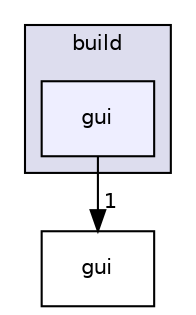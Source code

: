 digraph "build/gui" {
  compound=true
  node [ fontsize="10", fontname="Helvetica"];
  edge [ labelfontsize="10", labelfontname="Helvetica"];
  subgraph clusterdir_e19c86e2c947f4ee879e0d272e9c8264 {
    graph [ bgcolor="#ddddee", pencolor="black", label="build" fontname="Helvetica", fontsize="10", URL="dir_e19c86e2c947f4ee879e0d272e9c8264.html"]
  dir_d0985cf08ca419b3ebaadf2a43dabcb7 [shape=box, label="gui", style="filled", fillcolor="#eeeeff", pencolor="black", URL="dir_d0985cf08ca419b3ebaadf2a43dabcb7.html"];
  }
  dir_41ff9344cec4985c5998d5204fde8ca3 [shape=box label="gui" URL="dir_41ff9344cec4985c5998d5204fde8ca3.html"];
  dir_d0985cf08ca419b3ebaadf2a43dabcb7->dir_41ff9344cec4985c5998d5204fde8ca3 [headlabel="1", labeldistance=1.5 headhref="dir_000005_000007.html"];
}
